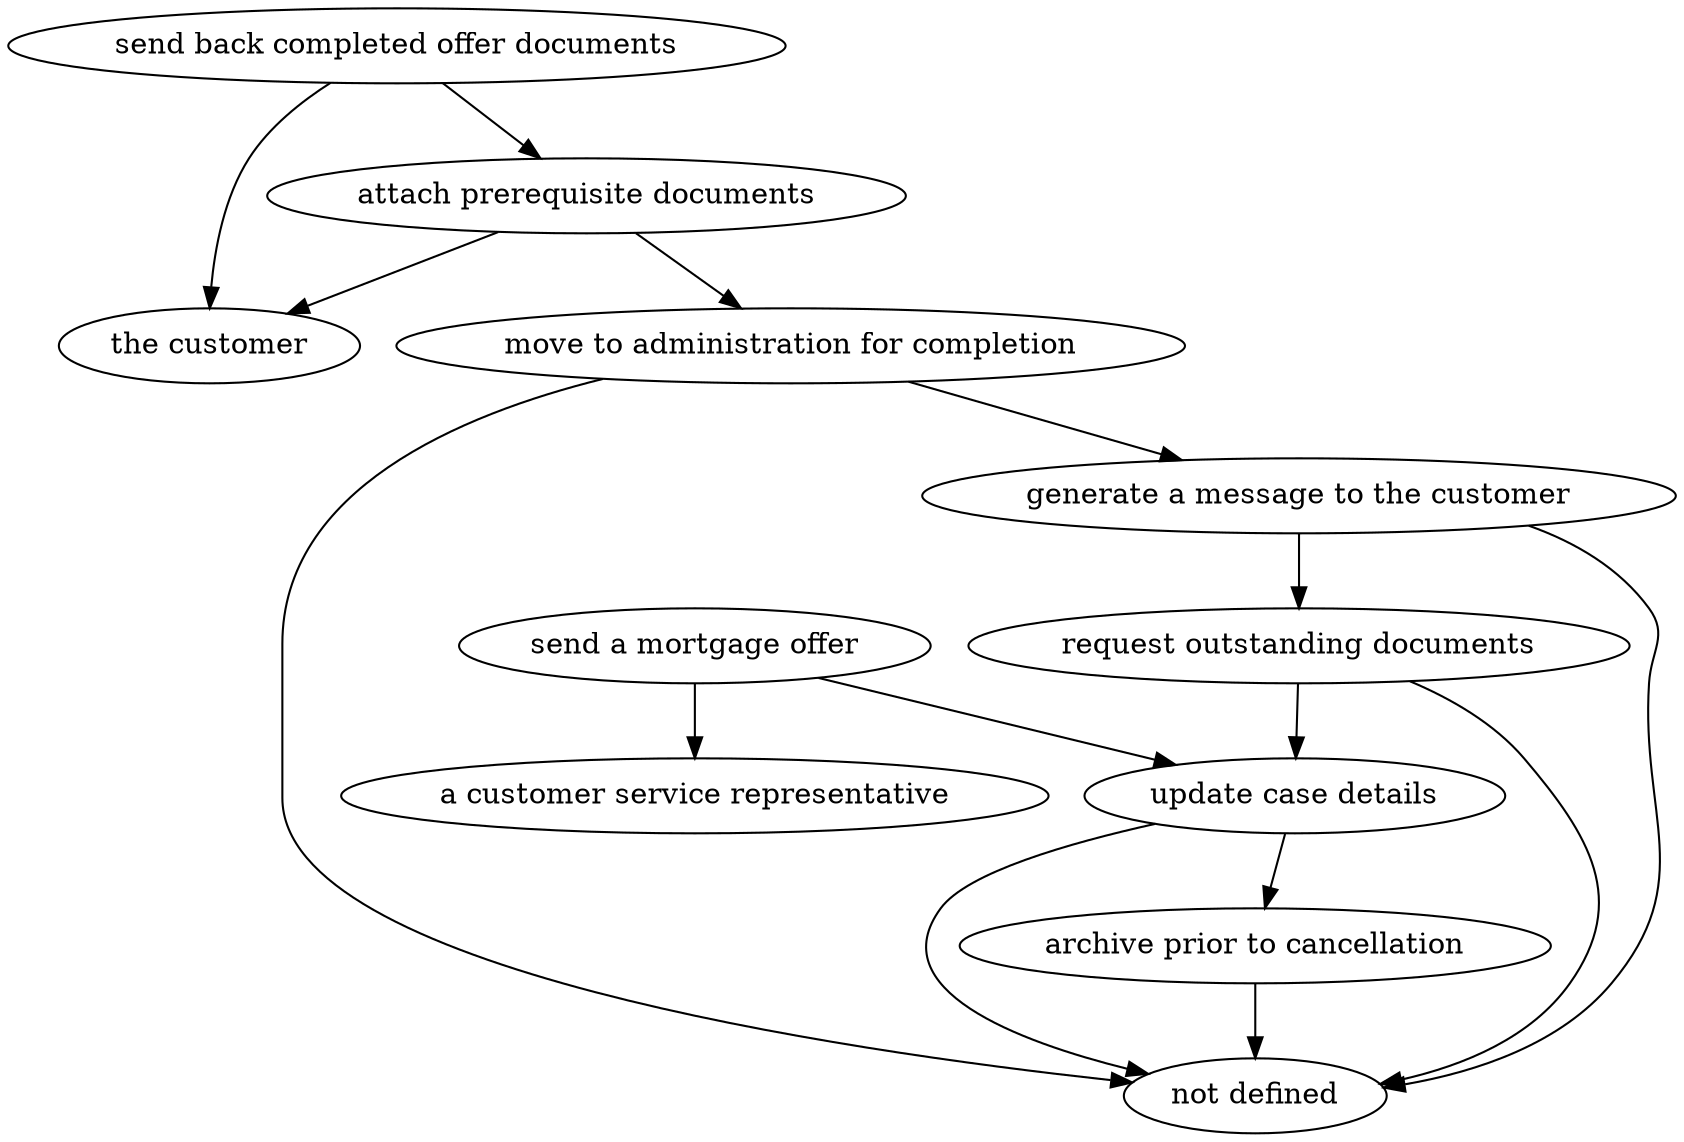 strict digraph "doc-9.2" {
	graph [name="doc-9.2"];
	"send a mortgage offer"	[attrs="{'type': 'Activity', 'label': 'send a mortgage offer'}"];
	"update case details"	[attrs="{'type': 'Activity', 'label': 'update case details'}"];
	"send a mortgage offer" -> "update case details"	[attrs="{'type': 'flow', 'label': 'flow'}"];
	"a customer service representative"	[attrs="{'type': 'Actor', 'label': 'a customer service representative'}"];
	"send a mortgage offer" -> "a customer service representative"	[attrs="{'type': 'actor performer', 'label': 'actor performer'}"];
	"archive prior to cancellation"	[attrs="{'type': 'Activity', 'label': 'archive prior to cancellation'}"];
	"update case details" -> "archive prior to cancellation"	[attrs="{'type': 'flow', 'label': 'flow'}"];
	"not defined"	[attrs="{'type': 'Actor', 'label': 'not defined'}"];
	"update case details" -> "not defined"	[attrs="{'type': 'actor performer', 'label': 'actor performer'}"];
	"archive prior to cancellation" -> "not defined"	[attrs="{'type': 'actor performer', 'label': 'actor performer'}"];
	"send back completed offer documents"	[attrs="{'type': 'Activity', 'label': 'send back completed offer documents'}"];
	"attach prerequisite documents"	[attrs="{'type': 'Activity', 'label': 'attach prerequisite documents'}"];
	"send back completed offer documents" -> "attach prerequisite documents"	[attrs="{'type': 'flow', 'label': 'flow'}"];
	"the customer"	[attrs="{'type': 'Actor', 'label': 'the customer'}"];
	"send back completed offer documents" -> "the customer"	[attrs="{'type': 'actor performer', 'label': 'actor performer'}"];
	"move to administration for completion"	[attrs="{'type': 'Activity', 'label': 'move to administration for completion'}"];
	"attach prerequisite documents" -> "move to administration for completion"	[attrs="{'type': 'flow', 'label': 'flow'}"];
	"attach prerequisite documents" -> "the customer"	[attrs="{'type': 'actor performer', 'label': 'actor performer'}"];
	"generate a message to the customer"	[attrs="{'type': 'Activity', 'label': 'generate a message to the customer'}"];
	"move to administration for completion" -> "generate a message to the customer"	[attrs="{'type': 'flow', 'label': 'flow'}"];
	"move to administration for completion" -> "not defined"	[attrs="{'type': 'actor performer', 'label': 'actor performer'}"];
	"request outstanding documents"	[attrs="{'type': 'Activity', 'label': 'request outstanding documents'}"];
	"generate a message to the customer" -> "request outstanding documents"	[attrs="{'type': 'flow', 'label': 'flow'}"];
	"generate a message to the customer" -> "not defined"	[attrs="{'type': 'actor performer', 'label': 'actor performer'}"];
	"request outstanding documents" -> "update case details"	[attrs="{'type': 'flow', 'label': 'flow'}"];
	"request outstanding documents" -> "not defined"	[attrs="{'type': 'actor performer', 'label': 'actor performer'}"];
}
